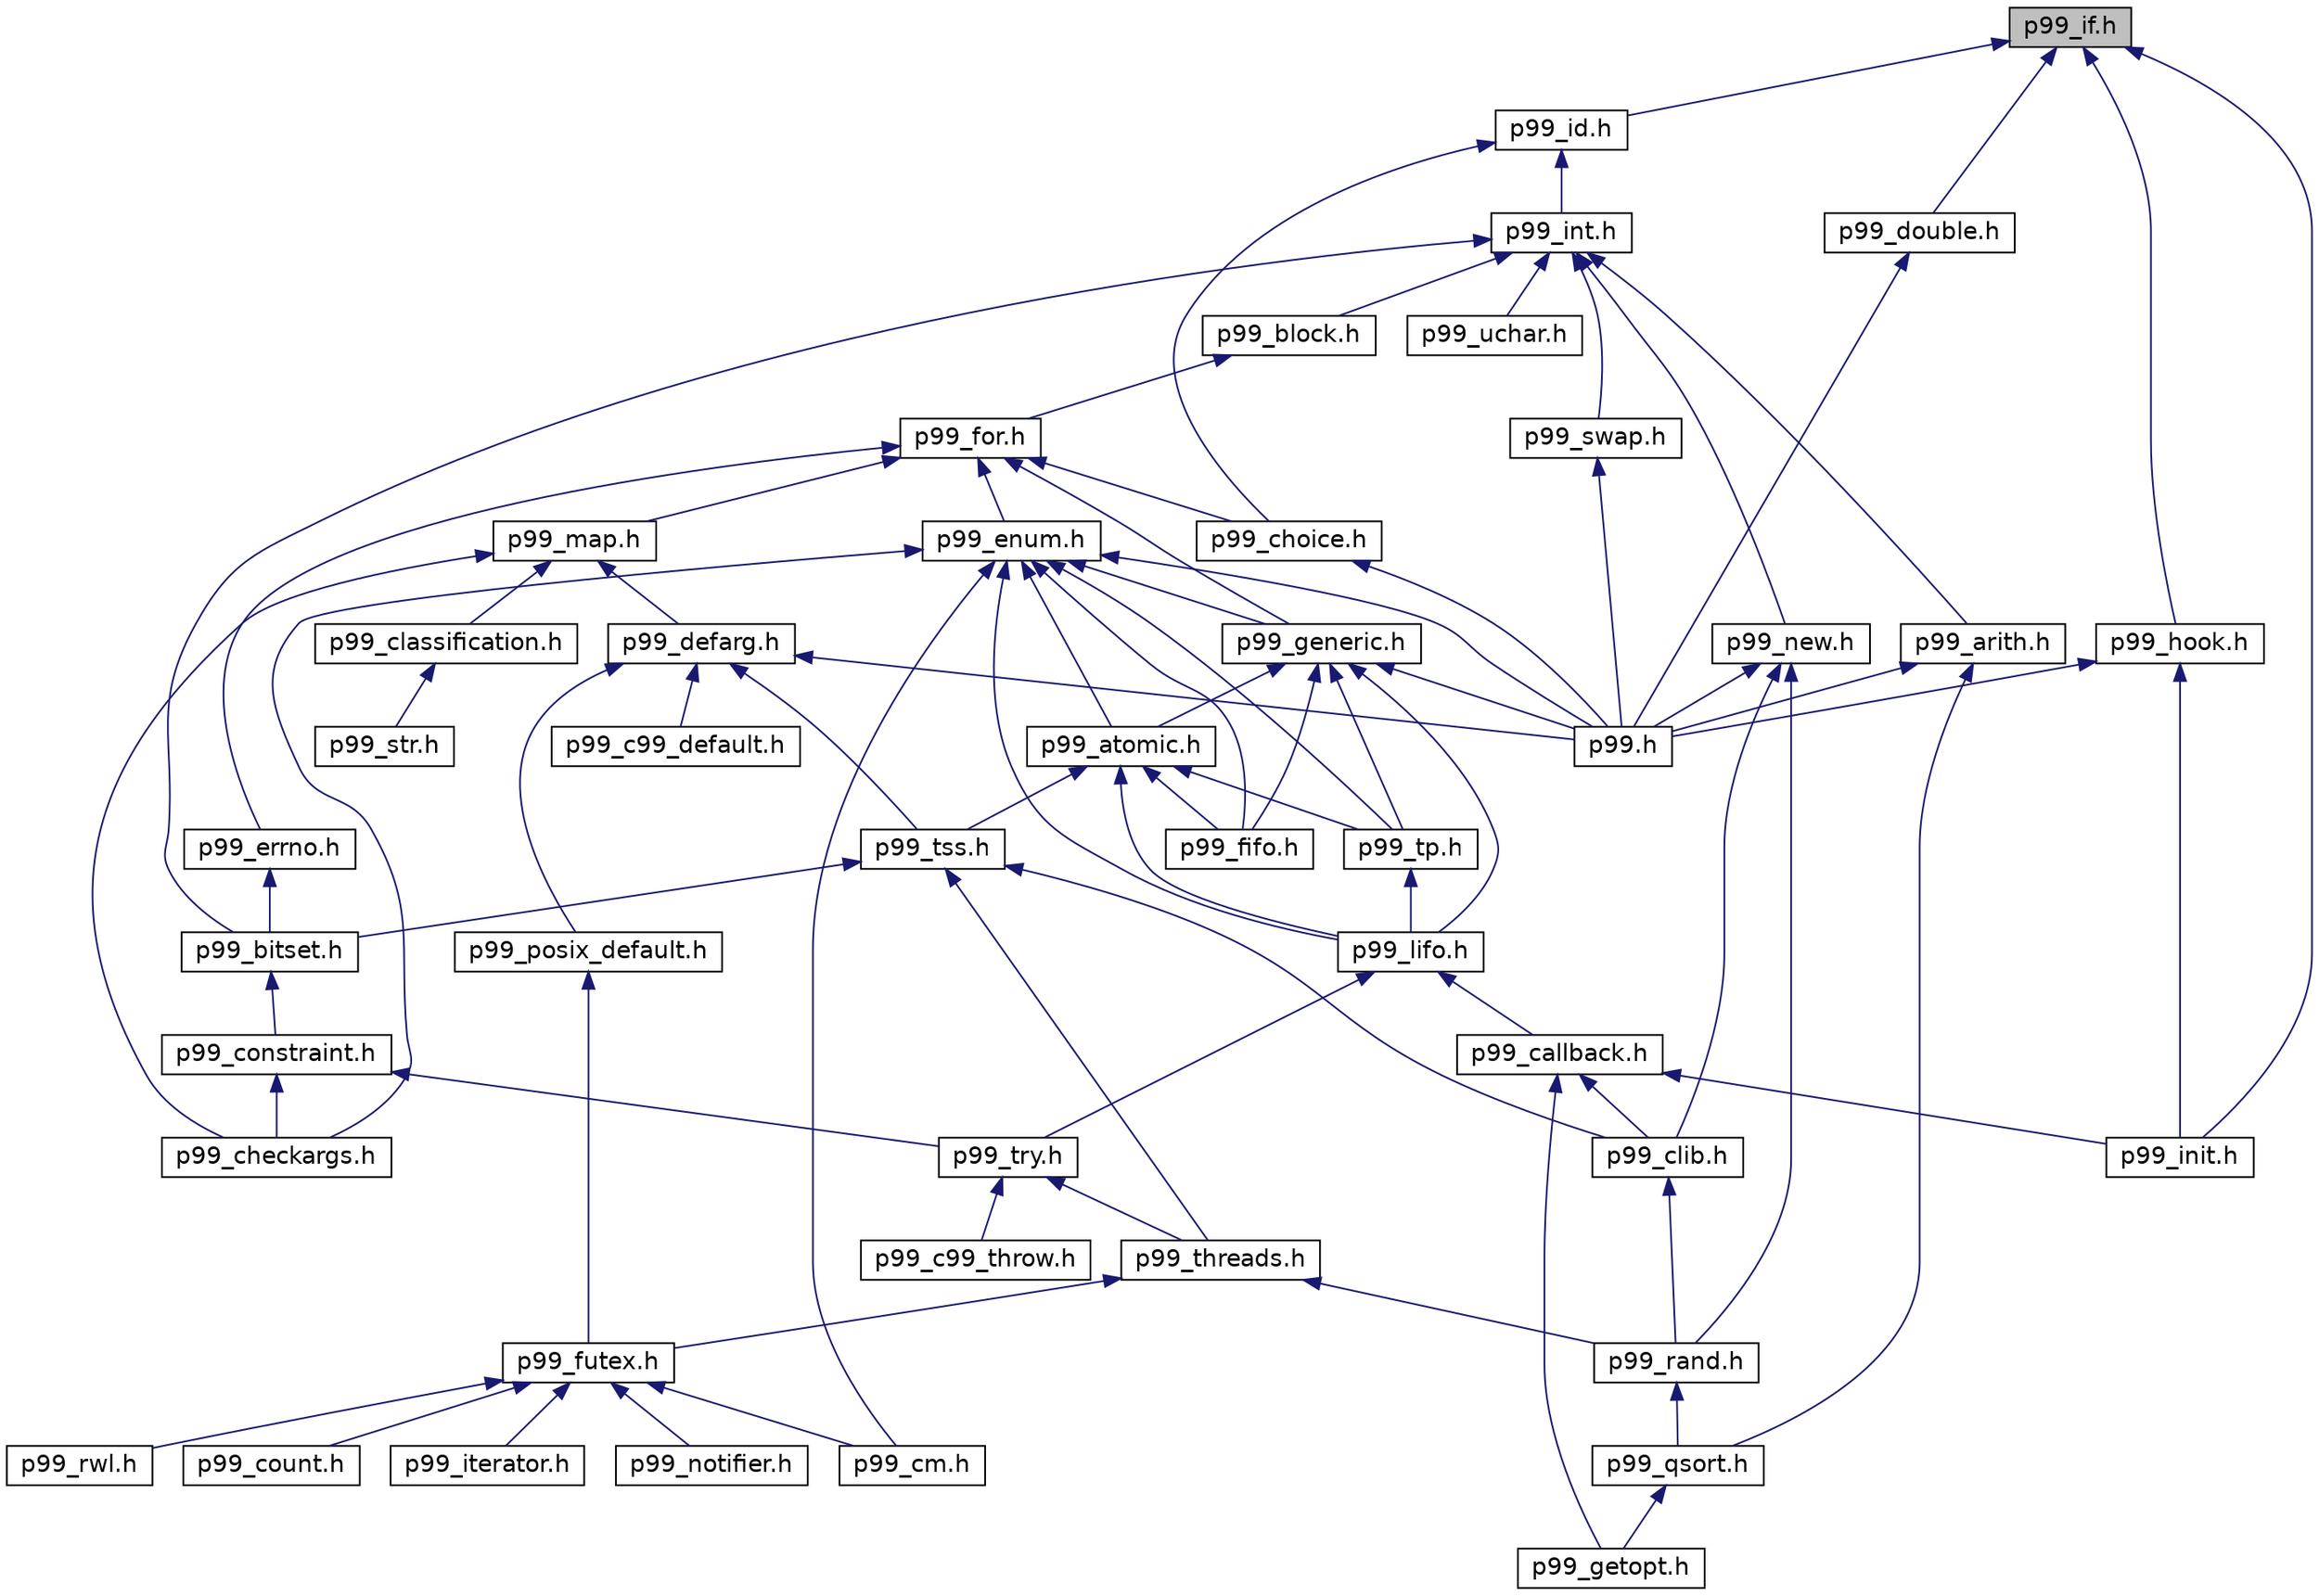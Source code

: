 digraph "p99_if.h"
{
 // LATEX_PDF_SIZE
  edge [fontname="Helvetica",fontsize="14",labelfontname="Helvetica",labelfontsize="14"];
  node [fontname="Helvetica",fontsize="14",shape=record];
  Node1 [label="p99_if.h",height=0.2,width=0.4,color="black", fillcolor="grey75", style="filled", fontcolor="black",tooltip="preprocessor conditionals to use inside macros"];
  Node1 -> Node2 [dir="back",color="midnightblue",fontsize="14",style="solid",fontname="Helvetica"];
  Node2 [label="p99_id.h",height=0.2,width=0.4,color="black", fillcolor="white", style="filled",URL="$p99__id_8h.html",tooltip="Implement a simple FILEID that changes each time this file is included somewhere."];
  Node2 -> Node3 [dir="back",color="midnightblue",fontsize="14",style="solid",fontname="Helvetica"];
  Node3 [label="p99_choice.h",height=0.2,width=0.4,color="black", fillcolor="white", style="filled",URL="$p99__choice_8h.html",tooltip="Choice macros that implement ‘static inline’ table lookup."];
  Node3 -> Node4 [dir="back",color="midnightblue",fontsize="14",style="solid",fontname="Helvetica"];
  Node4 [label="p99.h",height=0.2,width=0.4,color="black", fillcolor="white", style="filled",URL="$p99_8h.html",tooltip="Use this to include all of P99."];
  Node2 -> Node5 [dir="back",color="midnightblue",fontsize="14",style="solid",fontname="Helvetica"];
  Node5 [label="p99_int.h",height=0.2,width=0.4,color="black", fillcolor="white", style="filled",URL="$p99__int_8h.html",tooltip="Macros handling integer types and initialization."];
  Node5 -> Node6 [dir="back",color="midnightblue",fontsize="14",style="solid",fontname="Helvetica"];
  Node6 [label="p99_block.h",height=0.2,width=0.4,color="black", fillcolor="white", style="filled",URL="$p99__block_8h.html",tooltip="Macros that implement controlling blocks."];
  Node6 -> Node7 [dir="back",color="midnightblue",fontsize="14",style="solid",fontname="Helvetica"];
  Node7 [label="p99_for.h",height=0.2,width=0.4,color="black", fillcolor="white", style="filled",URL="$p99__for_8h.html",tooltip="A preprocessor for loop implementation and some derived list handling macros."];
  Node7 -> Node3 [dir="back",color="midnightblue",fontsize="14",style="solid",fontname="Helvetica"];
  Node7 -> Node8 [dir="back",color="midnightblue",fontsize="14",style="solid",fontname="Helvetica"];
  Node8 [label="p99_map.h",height=0.2,width=0.4,color="black", fillcolor="white", style="filled",URL="$p99__map_8h.html",tooltip="macros to produce lists of statements or declarations."];
  Node8 -> Node9 [dir="back",color="midnightblue",fontsize="14",style="solid",fontname="Helvetica"];
  Node9 [label="p99_defarg.h",height=0.2,width=0.4,color="black", fillcolor="white", style="filled",URL="$p99__defarg_8h.html",tooltip="Macros for default arguments to functions."];
  Node9 -> Node4 [dir="back",color="midnightblue",fontsize="14",style="solid",fontname="Helvetica"];
  Node9 -> Node10 [dir="back",color="midnightblue",fontsize="14",style="solid",fontname="Helvetica"];
  Node10 [label="p99_tss.h",height=0.2,width=0.4,color="black", fillcolor="white", style="filled",URL="$p99__tss_8h.html",tooltip=" "];
  Node10 -> Node11 [dir="back",color="midnightblue",fontsize="14",style="solid",fontname="Helvetica"];
  Node11 [label="p99_bitset.h",height=0.2,width=0.4,color="black", fillcolor="white", style="filled",URL="$p99__bitset_8h.html",tooltip=" "];
  Node11 -> Node12 [dir="back",color="midnightblue",fontsize="14",style="solid",fontname="Helvetica"];
  Node12 [label="p99_constraint.h",height=0.2,width=0.4,color="black", fillcolor="white", style="filled",URL="$p99__constraint_8h.html",tooltip=" "];
  Node12 -> Node13 [dir="back",color="midnightblue",fontsize="14",style="solid",fontname="Helvetica"];
  Node13 [label="p99_try.h",height=0.2,width=0.4,color="black", fillcolor="white", style="filled",URL="$p99__try_8h.html",tooltip=" "];
  Node13 -> Node14 [dir="back",color="midnightblue",fontsize="14",style="solid",fontname="Helvetica"];
  Node14 [label="p99_c99_throw.h",height=0.2,width=0.4,color="black", fillcolor="white", style="filled",URL="$p99__c99__throw_8h.html",tooltip=" "];
  Node13 -> Node15 [dir="back",color="midnightblue",fontsize="14",style="solid",fontname="Helvetica"];
  Node15 [label="p99_threads.h",height=0.2,width=0.4,color="black", fillcolor="white", style="filled",URL="$p99__threads_8h.html",tooltip=" "];
  Node15 -> Node16 [dir="back",color="midnightblue",fontsize="14",style="solid",fontname="Helvetica"];
  Node16 [label="p99_futex.h",height=0.2,width=0.4,color="black", fillcolor="white", style="filled",URL="$p99__futex_8h.html",tooltip=" "];
  Node16 -> Node17 [dir="back",color="midnightblue",fontsize="14",style="solid",fontname="Helvetica"];
  Node17 [label="p99_cm.h",height=0.2,width=0.4,color="black", fillcolor="white", style="filled",URL="$p99__cm_8h.html",tooltip=" "];
  Node16 -> Node18 [dir="back",color="midnightblue",fontsize="14",style="solid",fontname="Helvetica"];
  Node18 [label="p99_count.h",height=0.2,width=0.4,color="black", fillcolor="white", style="filled",URL="$p99__count_8h.html",tooltip=" "];
  Node16 -> Node19 [dir="back",color="midnightblue",fontsize="14",style="solid",fontname="Helvetica"];
  Node19 [label="p99_iterator.h",height=0.2,width=0.4,color="black", fillcolor="white", style="filled",URL="$p99__iterator_8h.html",tooltip=" "];
  Node16 -> Node20 [dir="back",color="midnightblue",fontsize="14",style="solid",fontname="Helvetica"];
  Node20 [label="p99_notifier.h",height=0.2,width=0.4,color="black", fillcolor="white", style="filled",URL="$p99__notifier_8h.html",tooltip=" "];
  Node16 -> Node21 [dir="back",color="midnightblue",fontsize="14",style="solid",fontname="Helvetica"];
  Node21 [label="p99_rwl.h",height=0.2,width=0.4,color="black", fillcolor="white", style="filled",URL="$p99__rwl_8h.html",tooltip=" "];
  Node15 -> Node22 [dir="back",color="midnightblue",fontsize="14",style="solid",fontname="Helvetica"];
  Node22 [label="p99_rand.h",height=0.2,width=0.4,color="black", fillcolor="white", style="filled",URL="$p99__rand_8h.html",tooltip="An implementation of George Marsaglia's xorshift PRG with a period of about 2^160."];
  Node22 -> Node23 [dir="back",color="midnightblue",fontsize="14",style="solid",fontname="Helvetica"];
  Node23 [label="p99_qsort.h",height=0.2,width=0.4,color="black", fillcolor="white", style="filled",URL="$p99__qsort_8h.html",tooltip="An implementation of a sorting routine."];
  Node23 -> Node24 [dir="back",color="midnightblue",fontsize="14",style="solid",fontname="Helvetica"];
  Node24 [label="p99_getopt.h",height=0.2,width=0.4,color="black", fillcolor="white", style="filled",URL="$p99__getopt_8h.html",tooltip="Providing macros that handle variadic macro argument lists."];
  Node12 -> Node25 [dir="back",color="midnightblue",fontsize="14",style="solid",fontname="Helvetica"];
  Node25 [label="p99_checkargs.h",height=0.2,width=0.4,color="black", fillcolor="white", style="filled",URL="$p99__checkargs_8h.html",tooltip="Macros to check arguments to functions, in particular of variably modified types."];
  Node10 -> Node26 [dir="back",color="midnightblue",fontsize="14",style="solid",fontname="Helvetica"];
  Node26 [label="p99_clib.h",height=0.2,width=0.4,color="black", fillcolor="white", style="filled",URL="$p99__clib_8h.html",tooltip=" "];
  Node26 -> Node22 [dir="back",color="midnightblue",fontsize="14",style="solid",fontname="Helvetica"];
  Node10 -> Node15 [dir="back",color="midnightblue",fontsize="14",style="solid",fontname="Helvetica"];
  Node9 -> Node27 [dir="back",color="midnightblue",fontsize="14",style="solid",fontname="Helvetica"];
  Node27 [label="p99_c99_default.h",height=0.2,width=0.4,color="black", fillcolor="white", style="filled",URL="$p99__c99__default_8h.html",tooltip=" "];
  Node9 -> Node28 [dir="back",color="midnightblue",fontsize="14",style="solid",fontname="Helvetica"];
  Node28 [label="p99_posix_default.h",height=0.2,width=0.4,color="black", fillcolor="white", style="filled",URL="$p99__posix__default_8h.html",tooltip=" "];
  Node28 -> Node16 [dir="back",color="midnightblue",fontsize="14",style="solid",fontname="Helvetica"];
  Node8 -> Node25 [dir="back",color="midnightblue",fontsize="14",style="solid",fontname="Helvetica"];
  Node8 -> Node29 [dir="back",color="midnightblue",fontsize="14",style="solid",fontname="Helvetica"];
  Node29 [label="p99_classification.h",height=0.2,width=0.4,color="black", fillcolor="white", style="filled",URL="$p99__classification_8h.html",tooltip="classification of different types of token sequences"];
  Node29 -> Node30 [dir="back",color="midnightblue",fontsize="14",style="solid",fontname="Helvetica"];
  Node30 [label="p99_str.h",height=0.2,width=0.4,color="black", fillcolor="white", style="filled",URL="$p99__str_8h.html",tooltip="Provide a family of functions str2XX that provide a safer end-check with a position in the string ins..."];
  Node7 -> Node31 [dir="back",color="midnightblue",fontsize="14",style="solid",fontname="Helvetica"];
  Node31 [label="p99_enum.h",height=0.2,width=0.4,color="black", fillcolor="white", style="filled",URL="$p99__enum_8h.html",tooltip=" "];
  Node31 -> Node4 [dir="back",color="midnightblue",fontsize="14",style="solid",fontname="Helvetica"];
  Node31 -> Node32 [dir="back",color="midnightblue",fontsize="14",style="solid",fontname="Helvetica"];
  Node32 [label="p99_generic.h",height=0.2,width=0.4,color="black", fillcolor="white", style="filled",URL="$p99__generic_8h.html",tooltip=" "];
  Node32 -> Node4 [dir="back",color="midnightblue",fontsize="14",style="solid",fontname="Helvetica"];
  Node32 -> Node33 [dir="back",color="midnightblue",fontsize="14",style="solid",fontname="Helvetica"];
  Node33 [label="p99_atomic.h",height=0.2,width=0.4,color="black", fillcolor="white", style="filled",URL="$p99__atomic_8h.html",tooltip=" "];
  Node33 -> Node10 [dir="back",color="midnightblue",fontsize="14",style="solid",fontname="Helvetica"];
  Node33 -> Node34 [dir="back",color="midnightblue",fontsize="14",style="solid",fontname="Helvetica"];
  Node34 [label="p99_lifo.h",height=0.2,width=0.4,color="black", fillcolor="white", style="filled",URL="$p99__lifo_8h.html",tooltip=" "];
  Node34 -> Node13 [dir="back",color="midnightblue",fontsize="14",style="solid",fontname="Helvetica"];
  Node34 -> Node35 [dir="back",color="midnightblue",fontsize="14",style="solid",fontname="Helvetica"];
  Node35 [label="p99_callback.h",height=0.2,width=0.4,color="black", fillcolor="white", style="filled",URL="$p99__callback_8h.html",tooltip=" "];
  Node35 -> Node26 [dir="back",color="midnightblue",fontsize="14",style="solid",fontname="Helvetica"];
  Node35 -> Node24 [dir="back",color="midnightblue",fontsize="14",style="solid",fontname="Helvetica"];
  Node35 -> Node36 [dir="back",color="midnightblue",fontsize="14",style="solid",fontname="Helvetica"];
  Node36 [label="p99_init.h",height=0.2,width=0.4,color="black", fillcolor="white", style="filled",URL="$p99__init_8h.html",tooltip="Implement initialization functions that are executed early."];
  Node33 -> Node37 [dir="back",color="midnightblue",fontsize="14",style="solid",fontname="Helvetica"];
  Node37 [label="p99_tp.h",height=0.2,width=0.4,color="black", fillcolor="white", style="filled",URL="$p99__tp_8h.html",tooltip=" "];
  Node37 -> Node34 [dir="back",color="midnightblue",fontsize="14",style="solid",fontname="Helvetica"];
  Node33 -> Node38 [dir="back",color="midnightblue",fontsize="14",style="solid",fontname="Helvetica"];
  Node38 [label="p99_fifo.h",height=0.2,width=0.4,color="black", fillcolor="white", style="filled",URL="$p99__fifo_8h.html",tooltip=" "];
  Node32 -> Node34 [dir="back",color="midnightblue",fontsize="14",style="solid",fontname="Helvetica"];
  Node32 -> Node37 [dir="back",color="midnightblue",fontsize="14",style="solid",fontname="Helvetica"];
  Node32 -> Node38 [dir="back",color="midnightblue",fontsize="14",style="solid",fontname="Helvetica"];
  Node31 -> Node33 [dir="back",color="midnightblue",fontsize="14",style="solid",fontname="Helvetica"];
  Node31 -> Node34 [dir="back",color="midnightblue",fontsize="14",style="solid",fontname="Helvetica"];
  Node31 -> Node37 [dir="back",color="midnightblue",fontsize="14",style="solid",fontname="Helvetica"];
  Node31 -> Node25 [dir="back",color="midnightblue",fontsize="14",style="solid",fontname="Helvetica"];
  Node31 -> Node17 [dir="back",color="midnightblue",fontsize="14",style="solid",fontname="Helvetica"];
  Node31 -> Node38 [dir="back",color="midnightblue",fontsize="14",style="solid",fontname="Helvetica"];
  Node7 -> Node32 [dir="back",color="midnightblue",fontsize="14",style="solid",fontname="Helvetica"];
  Node7 -> Node39 [dir="back",color="midnightblue",fontsize="14",style="solid",fontname="Helvetica"];
  Node39 [label="p99_errno.h",height=0.2,width=0.4,color="black", fillcolor="white", style="filled",URL="$p99__errno_8h.html",tooltip=" "];
  Node39 -> Node11 [dir="back",color="midnightblue",fontsize="14",style="solid",fontname="Helvetica"];
  Node5 -> Node40 [dir="back",color="midnightblue",fontsize="14",style="solid",fontname="Helvetica"];
  Node40 [label="p99_new.h",height=0.2,width=0.4,color="black", fillcolor="white", style="filled",URL="$p99__new_8h.html",tooltip="Macros for initialization and allocation."];
  Node40 -> Node4 [dir="back",color="midnightblue",fontsize="14",style="solid",fontname="Helvetica"];
  Node40 -> Node26 [dir="back",color="midnightblue",fontsize="14",style="solid",fontname="Helvetica"];
  Node40 -> Node22 [dir="back",color="midnightblue",fontsize="14",style="solid",fontname="Helvetica"];
  Node5 -> Node41 [dir="back",color="midnightblue",fontsize="14",style="solid",fontname="Helvetica"];
  Node41 [label="p99_swap.h",height=0.2,width=0.4,color="black", fillcolor="white", style="filled",URL="$p99__swap_8h.html",tooltip=" "];
  Node41 -> Node4 [dir="back",color="midnightblue",fontsize="14",style="solid",fontname="Helvetica"];
  Node5 -> Node42 [dir="back",color="midnightblue",fontsize="14",style="solid",fontname="Helvetica"];
  Node42 [label="p99_arith.h",height=0.2,width=0.4,color="black", fillcolor="white", style="filled",URL="$p99__arith_8h.html",tooltip="Branchless arithmetic and bit twiddling snippets."];
  Node42 -> Node4 [dir="back",color="midnightblue",fontsize="14",style="solid",fontname="Helvetica"];
  Node42 -> Node23 [dir="back",color="midnightblue",fontsize="14",style="solid",fontname="Helvetica"];
  Node5 -> Node11 [dir="back",color="midnightblue",fontsize="14",style="solid",fontname="Helvetica"];
  Node5 -> Node43 [dir="back",color="midnightblue",fontsize="14",style="solid",fontname="Helvetica"];
  Node43 [label="p99_uchar.h",height=0.2,width=0.4,color="black", fillcolor="white", style="filled",URL="$p99__uchar_8h.html",tooltip="Emulate the unicode support of uchar.h if that is not provided."];
  Node1 -> Node44 [dir="back",color="midnightblue",fontsize="14",style="solid",fontname="Helvetica"];
  Node44 [label="p99_double.h",height=0.2,width=0.4,color="black", fillcolor="white", style="filled",URL="$p99__double_8h.html",tooltip="Build decimal or hexadecimal double constants with macros."];
  Node44 -> Node4 [dir="back",color="midnightblue",fontsize="14",style="solid",fontname="Helvetica"];
  Node1 -> Node45 [dir="back",color="midnightblue",fontsize="14",style="solid",fontname="Helvetica"];
  Node45 [label="p99_hook.h",height=0.2,width=0.4,color="black", fillcolor="white", style="filled",URL="$p99__hook_8h.html",tooltip="Compiler specific hook functions to execute at load/unload time."];
  Node45 -> Node4 [dir="back",color="midnightblue",fontsize="14",style="solid",fontname="Helvetica"];
  Node45 -> Node36 [dir="back",color="midnightblue",fontsize="14",style="solid",fontname="Helvetica"];
  Node1 -> Node36 [dir="back",color="midnightblue",fontsize="14",style="solid",fontname="Helvetica"];
}
